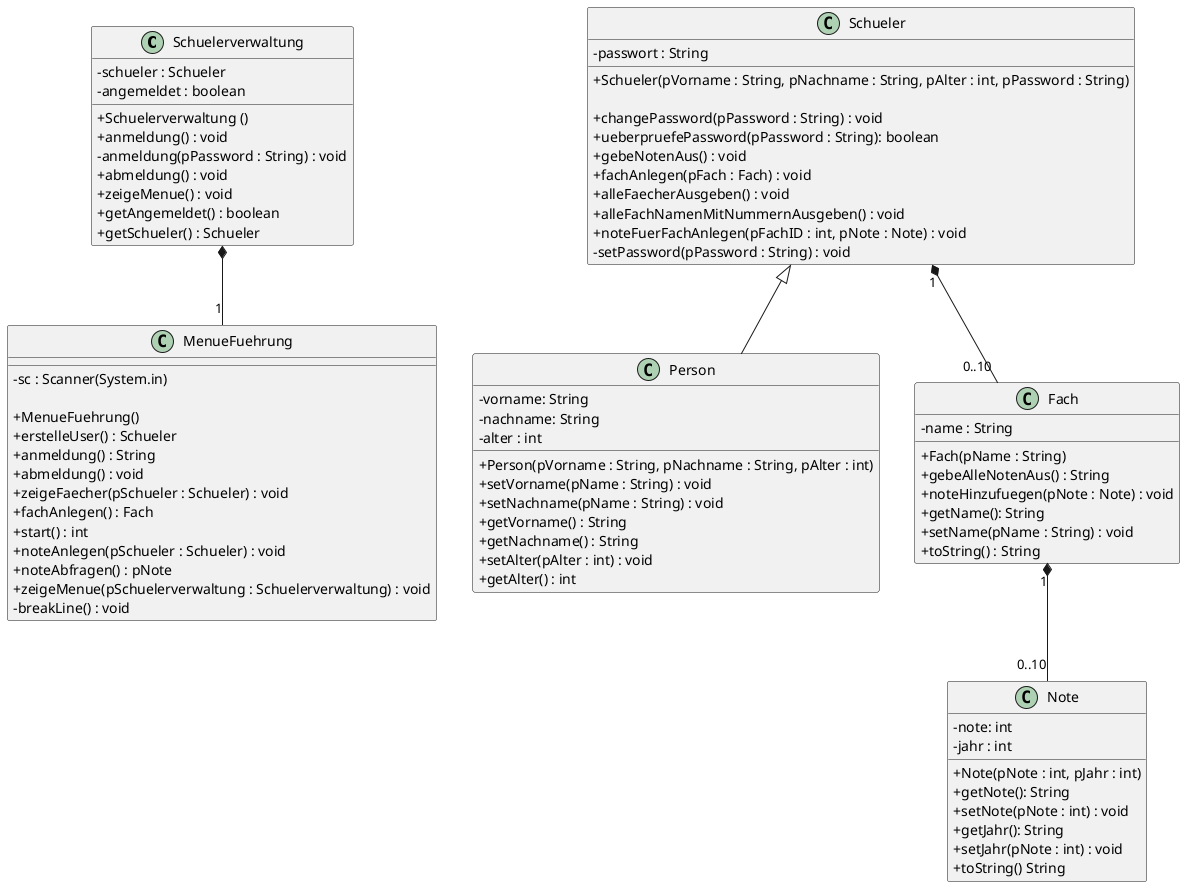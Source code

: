 @startuml
skinparam classAttributeIconSize 0

class Schuelerverwaltung{
 -schueler : Schueler
 -angemeldet : boolean
 + Schuelerverwaltung ()
 + anmeldung() : void
 - anmeldung(pPassword : String) : void
 + abmeldung() : void
 + zeigeMenue() : void
 + getAngemeldet() : boolean
 + getSchueler() : Schueler
}



class MenueFuehrung{
 - sc : Scanner(System.in)

 +MenueFuehrung()
 +erstelleUser() : Schueler
 + anmeldung() : String
 + abmeldung() : void
 + zeigeFaecher(pSchueler : Schueler) : void
 + fachAnlegen() : Fach
 + start() : int
 + noteAnlegen(pSchueler : Schueler) : void
 + noteAbfragen() : pNote
 + zeigeMenue(pSchuelerverwaltung : Schuelerverwaltung) : void
 - breakLine() : void
 }

class Person{
 -vorname: String
 -nachname: String
 -alter : int
 + Person(pVorname : String, pNachname : String, pAlter : int)
 +setVorname(pName : String) : void
 +setNachname(pName : String) : void
 +getVorname() : String
 +getNachname() : String
 +setAlter(pAlter : int) : void
 +getAlter() : int
}



class Fach{
 -name : String
 +Fach(pName : String)
 +gebeAlleNotenAus() : String
 +noteHinzufuegen(pNote : Note) : void
 +getName(): String
 +setName(pName : String) : void
 +toString() : String
}

class Note{
 -note: int
 -jahr : int
 +Note(pNote : int, pJahr : int)
 +getNote(): String
 +setNote(pNote : int) : void
 +getJahr(): String
 +setJahr(pNote : int) : void
 +toString() String
}




class Schueler{
  -passwort : String

  +Schueler(pVorname : String, pNachname : String, pAlter : int, pPassword : String)
  
  +changePassword(pPassword : String) : void
  +ueberpruefePassword(pPassword : String): boolean
  +gebeNotenAus() : void
  + fachAnlegen(pFach : Fach) : void
  +alleFaecherAusgeben() : void
  +alleFachNamenMitNummernAusgeben() : void
  +noteFuerFachAnlegen(pFachID : int, pNote : Note) : void
  -setPassword(pPassword : String) : void
}


Fach "1" *-- "0..10" Note
Schuelerverwaltung  *-- "1" MenueFuehrung
Schueler "1" *-- "0..10" Fach
Schueler <|-- Person

@enduml
